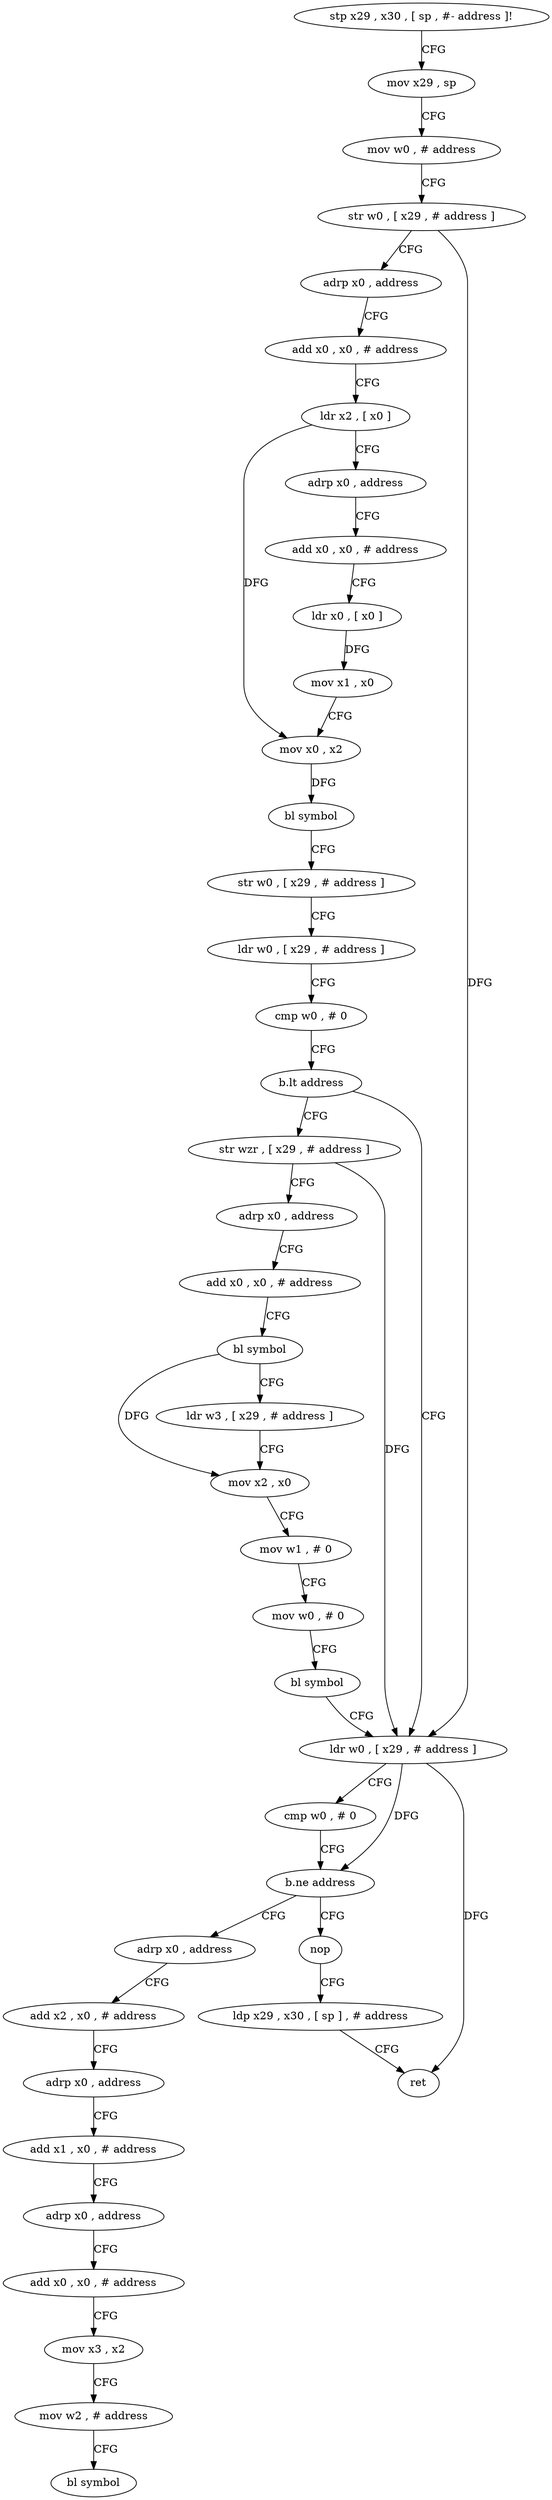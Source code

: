 digraph "func" {
"4291228" [label = "stp x29 , x30 , [ sp , #- address ]!" ]
"4291232" [label = "mov x29 , sp" ]
"4291236" [label = "mov w0 , # address" ]
"4291240" [label = "str w0 , [ x29 , # address ]" ]
"4291244" [label = "adrp x0 , address" ]
"4291248" [label = "add x0 , x0 , # address" ]
"4291252" [label = "ldr x2 , [ x0 ]" ]
"4291256" [label = "adrp x0 , address" ]
"4291260" [label = "add x0 , x0 , # address" ]
"4291264" [label = "ldr x0 , [ x0 ]" ]
"4291268" [label = "mov x1 , x0" ]
"4291272" [label = "mov x0 , x2" ]
"4291276" [label = "bl symbol" ]
"4291280" [label = "str w0 , [ x29 , # address ]" ]
"4291284" [label = "ldr w0 , [ x29 , # address ]" ]
"4291288" [label = "cmp w0 , # 0" ]
"4291292" [label = "b.lt address" ]
"4291332" [label = "ldr w0 , [ x29 , # address ]" ]
"4291296" [label = "str wzr , [ x29 , # address ]" ]
"4291336" [label = "cmp w0 , # 0" ]
"4291340" [label = "b.ne address" ]
"4291380" [label = "nop" ]
"4291344" [label = "adrp x0 , address" ]
"4291300" [label = "adrp x0 , address" ]
"4291304" [label = "add x0 , x0 , # address" ]
"4291308" [label = "bl symbol" ]
"4291312" [label = "ldr w3 , [ x29 , # address ]" ]
"4291316" [label = "mov x2 , x0" ]
"4291320" [label = "mov w1 , # 0" ]
"4291324" [label = "mov w0 , # 0" ]
"4291328" [label = "bl symbol" ]
"4291384" [label = "ldp x29 , x30 , [ sp ] , # address" ]
"4291388" [label = "ret" ]
"4291348" [label = "add x2 , x0 , # address" ]
"4291352" [label = "adrp x0 , address" ]
"4291356" [label = "add x1 , x0 , # address" ]
"4291360" [label = "adrp x0 , address" ]
"4291364" [label = "add x0 , x0 , # address" ]
"4291368" [label = "mov x3 , x2" ]
"4291372" [label = "mov w2 , # address" ]
"4291376" [label = "bl symbol" ]
"4291228" -> "4291232" [ label = "CFG" ]
"4291232" -> "4291236" [ label = "CFG" ]
"4291236" -> "4291240" [ label = "CFG" ]
"4291240" -> "4291244" [ label = "CFG" ]
"4291240" -> "4291332" [ label = "DFG" ]
"4291244" -> "4291248" [ label = "CFG" ]
"4291248" -> "4291252" [ label = "CFG" ]
"4291252" -> "4291256" [ label = "CFG" ]
"4291252" -> "4291272" [ label = "DFG" ]
"4291256" -> "4291260" [ label = "CFG" ]
"4291260" -> "4291264" [ label = "CFG" ]
"4291264" -> "4291268" [ label = "DFG" ]
"4291268" -> "4291272" [ label = "CFG" ]
"4291272" -> "4291276" [ label = "DFG" ]
"4291276" -> "4291280" [ label = "CFG" ]
"4291280" -> "4291284" [ label = "CFG" ]
"4291284" -> "4291288" [ label = "CFG" ]
"4291288" -> "4291292" [ label = "CFG" ]
"4291292" -> "4291332" [ label = "CFG" ]
"4291292" -> "4291296" [ label = "CFG" ]
"4291332" -> "4291336" [ label = "CFG" ]
"4291332" -> "4291340" [ label = "DFG" ]
"4291332" -> "4291388" [ label = "DFG" ]
"4291296" -> "4291300" [ label = "CFG" ]
"4291296" -> "4291332" [ label = "DFG" ]
"4291336" -> "4291340" [ label = "CFG" ]
"4291340" -> "4291380" [ label = "CFG" ]
"4291340" -> "4291344" [ label = "CFG" ]
"4291380" -> "4291384" [ label = "CFG" ]
"4291344" -> "4291348" [ label = "CFG" ]
"4291300" -> "4291304" [ label = "CFG" ]
"4291304" -> "4291308" [ label = "CFG" ]
"4291308" -> "4291312" [ label = "CFG" ]
"4291308" -> "4291316" [ label = "DFG" ]
"4291312" -> "4291316" [ label = "CFG" ]
"4291316" -> "4291320" [ label = "CFG" ]
"4291320" -> "4291324" [ label = "CFG" ]
"4291324" -> "4291328" [ label = "CFG" ]
"4291328" -> "4291332" [ label = "CFG" ]
"4291384" -> "4291388" [ label = "CFG" ]
"4291348" -> "4291352" [ label = "CFG" ]
"4291352" -> "4291356" [ label = "CFG" ]
"4291356" -> "4291360" [ label = "CFG" ]
"4291360" -> "4291364" [ label = "CFG" ]
"4291364" -> "4291368" [ label = "CFG" ]
"4291368" -> "4291372" [ label = "CFG" ]
"4291372" -> "4291376" [ label = "CFG" ]
}
